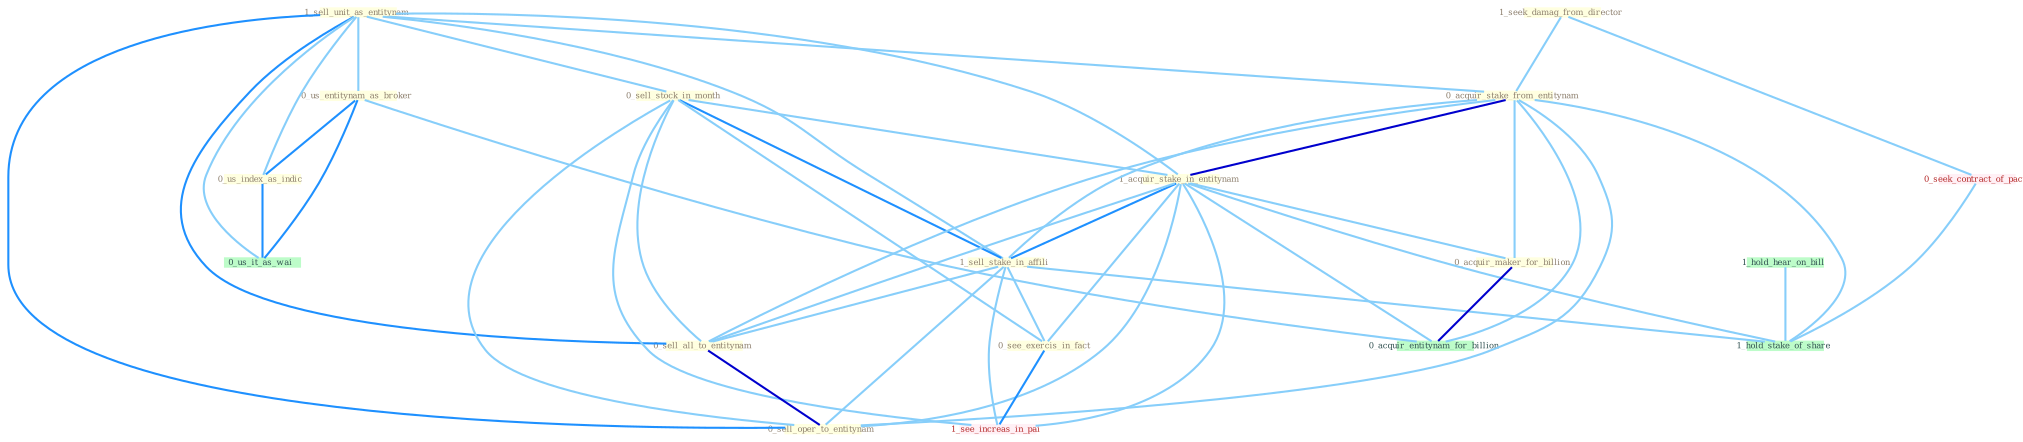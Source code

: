 Graph G{ 
    node
    [shape=polygon,style=filled,width=.5,height=.06,color="#BDFCC9",fixedsize=true,fontsize=4,
    fontcolor="#2f4f4f"];
    {node
    [color="#ffffe0", fontcolor="#8b7d6b"] "1_sell_unit_as_entitynam " "1_seek_damag_from_director " "0_us_entitynam_as_broker " "0_sell_stock_in_month " "0_acquir_stake_from_entitynam " "1_acquir_stake_in_entitynam " "1_sell_stake_in_affili " "0_see_exercis_in_fact " "0_acquir_maker_for_billion " "0_sell_all_to_entitynam " "0_sell_oper_to_entitynam " "0_us_index_as_indic "}
{node [color="#fff0f5", fontcolor="#b22222"] "0_seek_contract_of_pact " "1_see_increas_in_pai "}
edge [color="#B0E2FF"];

	"1_sell_unit_as_entitynam " -- "0_us_entitynam_as_broker " [w="1", color="#87cefa" ];
	"1_sell_unit_as_entitynam " -- "0_sell_stock_in_month " [w="1", color="#87cefa" ];
	"1_sell_unit_as_entitynam " -- "0_acquir_stake_from_entitynam " [w="1", color="#87cefa" ];
	"1_sell_unit_as_entitynam " -- "1_acquir_stake_in_entitynam " [w="1", color="#87cefa" ];
	"1_sell_unit_as_entitynam " -- "1_sell_stake_in_affili " [w="1", color="#87cefa" ];
	"1_sell_unit_as_entitynam " -- "0_sell_all_to_entitynam " [w="2", color="#1e90ff" , len=0.8];
	"1_sell_unit_as_entitynam " -- "0_sell_oper_to_entitynam " [w="2", color="#1e90ff" , len=0.8];
	"1_sell_unit_as_entitynam " -- "0_us_index_as_indic " [w="1", color="#87cefa" ];
	"1_sell_unit_as_entitynam " -- "0_us_it_as_wai " [w="1", color="#87cefa" ];
	"1_seek_damag_from_director " -- "0_acquir_stake_from_entitynam " [w="1", color="#87cefa" ];
	"1_seek_damag_from_director " -- "0_seek_contract_of_pact " [w="1", color="#87cefa" ];
	"0_us_entitynam_as_broker " -- "0_us_index_as_indic " [w="2", color="#1e90ff" , len=0.8];
	"0_us_entitynam_as_broker " -- "0_us_it_as_wai " [w="2", color="#1e90ff" , len=0.8];
	"0_us_entitynam_as_broker " -- "0_acquir_entitynam_for_billion " [w="1", color="#87cefa" ];
	"0_sell_stock_in_month " -- "1_acquir_stake_in_entitynam " [w="1", color="#87cefa" ];
	"0_sell_stock_in_month " -- "1_sell_stake_in_affili " [w="2", color="#1e90ff" , len=0.8];
	"0_sell_stock_in_month " -- "0_see_exercis_in_fact " [w="1", color="#87cefa" ];
	"0_sell_stock_in_month " -- "0_sell_all_to_entitynam " [w="1", color="#87cefa" ];
	"0_sell_stock_in_month " -- "0_sell_oper_to_entitynam " [w="1", color="#87cefa" ];
	"0_sell_stock_in_month " -- "1_see_increas_in_pai " [w="1", color="#87cefa" ];
	"0_acquir_stake_from_entitynam " -- "1_acquir_stake_in_entitynam " [w="3", color="#0000cd" , len=0.6];
	"0_acquir_stake_from_entitynam " -- "1_sell_stake_in_affili " [w="1", color="#87cefa" ];
	"0_acquir_stake_from_entitynam " -- "0_acquir_maker_for_billion " [w="1", color="#87cefa" ];
	"0_acquir_stake_from_entitynam " -- "0_sell_all_to_entitynam " [w="1", color="#87cefa" ];
	"0_acquir_stake_from_entitynam " -- "0_sell_oper_to_entitynam " [w="1", color="#87cefa" ];
	"0_acquir_stake_from_entitynam " -- "0_acquir_entitynam_for_billion " [w="1", color="#87cefa" ];
	"0_acquir_stake_from_entitynam " -- "1_hold_stake_of_share " [w="1", color="#87cefa" ];
	"1_acquir_stake_in_entitynam " -- "1_sell_stake_in_affili " [w="2", color="#1e90ff" , len=0.8];
	"1_acquir_stake_in_entitynam " -- "0_see_exercis_in_fact " [w="1", color="#87cefa" ];
	"1_acquir_stake_in_entitynam " -- "0_acquir_maker_for_billion " [w="1", color="#87cefa" ];
	"1_acquir_stake_in_entitynam " -- "0_sell_all_to_entitynam " [w="1", color="#87cefa" ];
	"1_acquir_stake_in_entitynam " -- "0_sell_oper_to_entitynam " [w="1", color="#87cefa" ];
	"1_acquir_stake_in_entitynam " -- "0_acquir_entitynam_for_billion " [w="1", color="#87cefa" ];
	"1_acquir_stake_in_entitynam " -- "1_see_increas_in_pai " [w="1", color="#87cefa" ];
	"1_acquir_stake_in_entitynam " -- "1_hold_stake_of_share " [w="1", color="#87cefa" ];
	"1_sell_stake_in_affili " -- "0_see_exercis_in_fact " [w="1", color="#87cefa" ];
	"1_sell_stake_in_affili " -- "0_sell_all_to_entitynam " [w="1", color="#87cefa" ];
	"1_sell_stake_in_affili " -- "0_sell_oper_to_entitynam " [w="1", color="#87cefa" ];
	"1_sell_stake_in_affili " -- "1_see_increas_in_pai " [w="1", color="#87cefa" ];
	"1_sell_stake_in_affili " -- "1_hold_stake_of_share " [w="1", color="#87cefa" ];
	"0_see_exercis_in_fact " -- "1_see_increas_in_pai " [w="2", color="#1e90ff" , len=0.8];
	"0_acquir_maker_for_billion " -- "0_acquir_entitynam_for_billion " [w="3", color="#0000cd" , len=0.6];
	"0_sell_all_to_entitynam " -- "0_sell_oper_to_entitynam " [w="3", color="#0000cd" , len=0.6];
	"0_us_index_as_indic " -- "0_us_it_as_wai " [w="2", color="#1e90ff" , len=0.8];
	"0_seek_contract_of_pact " -- "1_hold_stake_of_share " [w="1", color="#87cefa" ];
	"1_hold_hear_on_bill " -- "1_hold_stake_of_share " [w="1", color="#87cefa" ];
}